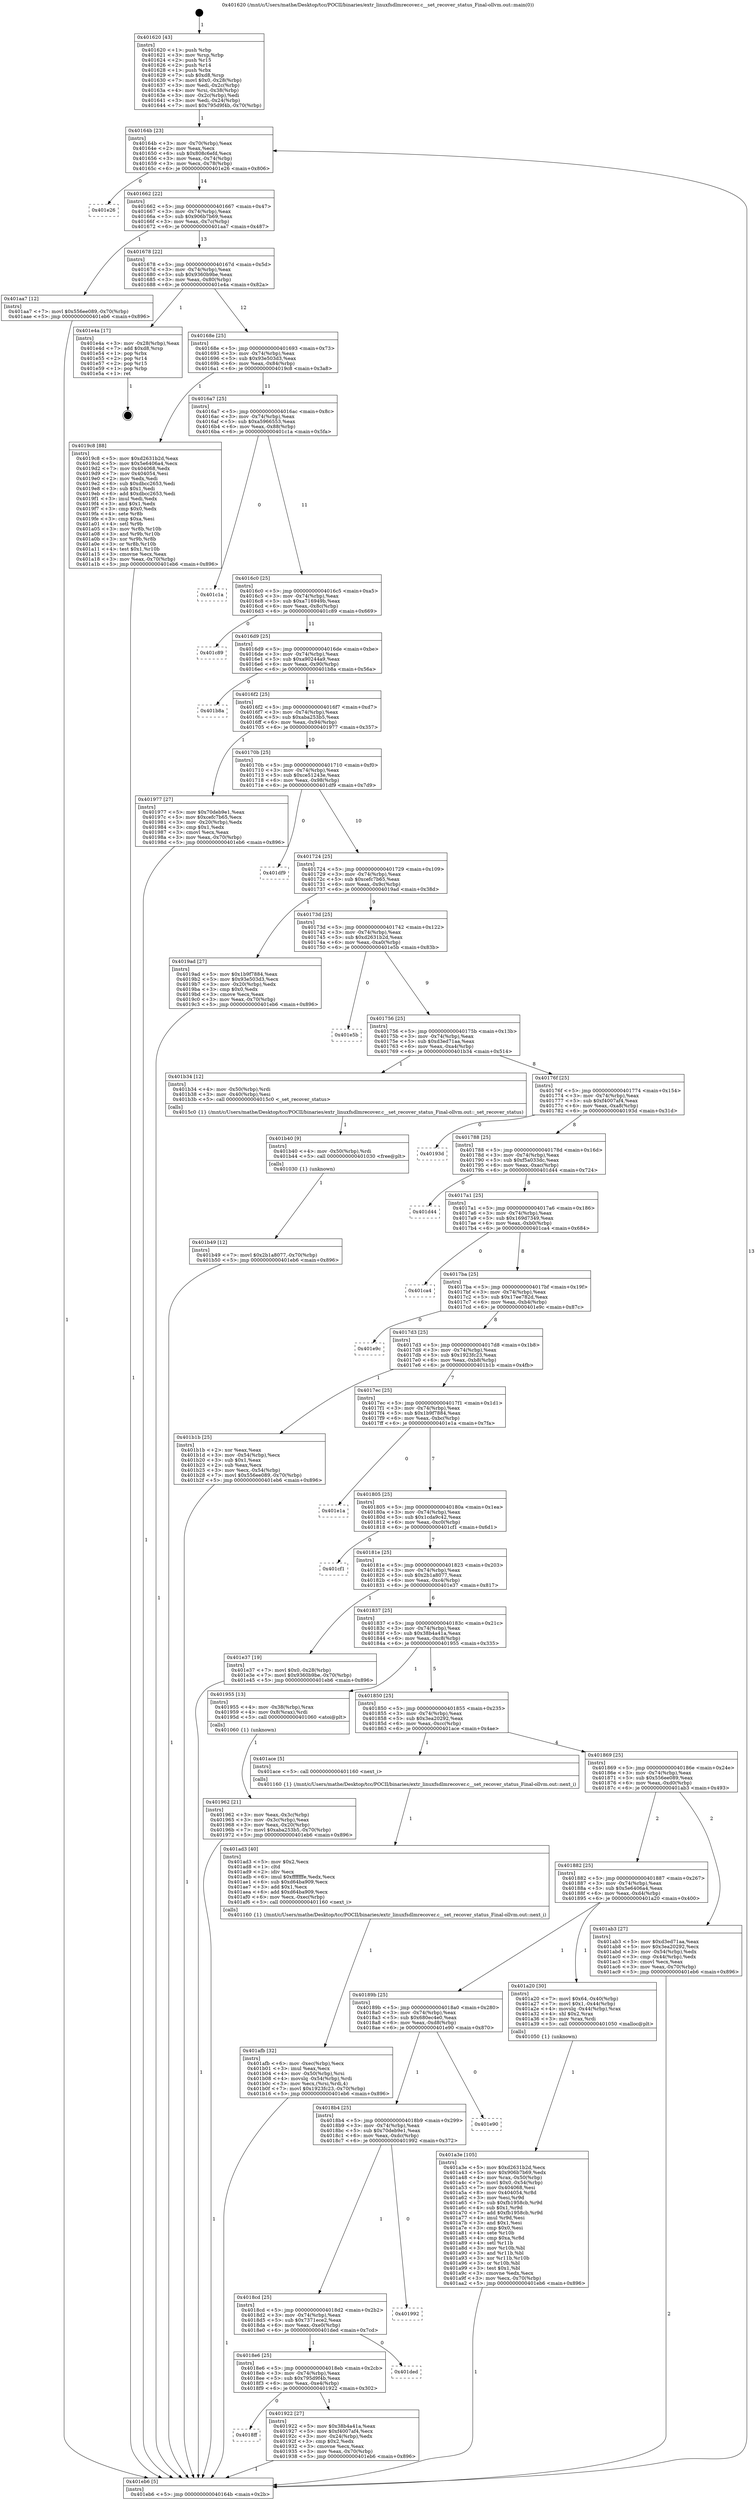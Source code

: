 digraph "0x401620" {
  label = "0x401620 (/mnt/c/Users/mathe/Desktop/tcc/POCII/binaries/extr_linuxfsdlmrecover.c__set_recover_status_Final-ollvm.out::main(0))"
  labelloc = "t"
  node[shape=record]

  Entry [label="",width=0.3,height=0.3,shape=circle,fillcolor=black,style=filled]
  "0x40164b" [label="{
     0x40164b [23]\l
     | [instrs]\l
     &nbsp;&nbsp;0x40164b \<+3\>: mov -0x70(%rbp),%eax\l
     &nbsp;&nbsp;0x40164e \<+2\>: mov %eax,%ecx\l
     &nbsp;&nbsp;0x401650 \<+6\>: sub $0x808c6efd,%ecx\l
     &nbsp;&nbsp;0x401656 \<+3\>: mov %eax,-0x74(%rbp)\l
     &nbsp;&nbsp;0x401659 \<+3\>: mov %ecx,-0x78(%rbp)\l
     &nbsp;&nbsp;0x40165c \<+6\>: je 0000000000401e26 \<main+0x806\>\l
  }"]
  "0x401e26" [label="{
     0x401e26\l
  }", style=dashed]
  "0x401662" [label="{
     0x401662 [22]\l
     | [instrs]\l
     &nbsp;&nbsp;0x401662 \<+5\>: jmp 0000000000401667 \<main+0x47\>\l
     &nbsp;&nbsp;0x401667 \<+3\>: mov -0x74(%rbp),%eax\l
     &nbsp;&nbsp;0x40166a \<+5\>: sub $0x906b7b69,%eax\l
     &nbsp;&nbsp;0x40166f \<+3\>: mov %eax,-0x7c(%rbp)\l
     &nbsp;&nbsp;0x401672 \<+6\>: je 0000000000401aa7 \<main+0x487\>\l
  }"]
  Exit [label="",width=0.3,height=0.3,shape=circle,fillcolor=black,style=filled,peripheries=2]
  "0x401aa7" [label="{
     0x401aa7 [12]\l
     | [instrs]\l
     &nbsp;&nbsp;0x401aa7 \<+7\>: movl $0x556ee089,-0x70(%rbp)\l
     &nbsp;&nbsp;0x401aae \<+5\>: jmp 0000000000401eb6 \<main+0x896\>\l
  }"]
  "0x401678" [label="{
     0x401678 [22]\l
     | [instrs]\l
     &nbsp;&nbsp;0x401678 \<+5\>: jmp 000000000040167d \<main+0x5d\>\l
     &nbsp;&nbsp;0x40167d \<+3\>: mov -0x74(%rbp),%eax\l
     &nbsp;&nbsp;0x401680 \<+5\>: sub $0x9360b9be,%eax\l
     &nbsp;&nbsp;0x401685 \<+3\>: mov %eax,-0x80(%rbp)\l
     &nbsp;&nbsp;0x401688 \<+6\>: je 0000000000401e4a \<main+0x82a\>\l
  }"]
  "0x401b49" [label="{
     0x401b49 [12]\l
     | [instrs]\l
     &nbsp;&nbsp;0x401b49 \<+7\>: movl $0x2b1a8077,-0x70(%rbp)\l
     &nbsp;&nbsp;0x401b50 \<+5\>: jmp 0000000000401eb6 \<main+0x896\>\l
  }"]
  "0x401e4a" [label="{
     0x401e4a [17]\l
     | [instrs]\l
     &nbsp;&nbsp;0x401e4a \<+3\>: mov -0x28(%rbp),%eax\l
     &nbsp;&nbsp;0x401e4d \<+7\>: add $0xd8,%rsp\l
     &nbsp;&nbsp;0x401e54 \<+1\>: pop %rbx\l
     &nbsp;&nbsp;0x401e55 \<+2\>: pop %r14\l
     &nbsp;&nbsp;0x401e57 \<+2\>: pop %r15\l
     &nbsp;&nbsp;0x401e59 \<+1\>: pop %rbp\l
     &nbsp;&nbsp;0x401e5a \<+1\>: ret\l
  }"]
  "0x40168e" [label="{
     0x40168e [25]\l
     | [instrs]\l
     &nbsp;&nbsp;0x40168e \<+5\>: jmp 0000000000401693 \<main+0x73\>\l
     &nbsp;&nbsp;0x401693 \<+3\>: mov -0x74(%rbp),%eax\l
     &nbsp;&nbsp;0x401696 \<+5\>: sub $0x93e503d3,%eax\l
     &nbsp;&nbsp;0x40169b \<+6\>: mov %eax,-0x84(%rbp)\l
     &nbsp;&nbsp;0x4016a1 \<+6\>: je 00000000004019c8 \<main+0x3a8\>\l
  }"]
  "0x401b40" [label="{
     0x401b40 [9]\l
     | [instrs]\l
     &nbsp;&nbsp;0x401b40 \<+4\>: mov -0x50(%rbp),%rdi\l
     &nbsp;&nbsp;0x401b44 \<+5\>: call 0000000000401030 \<free@plt\>\l
     | [calls]\l
     &nbsp;&nbsp;0x401030 \{1\} (unknown)\l
  }"]
  "0x4019c8" [label="{
     0x4019c8 [88]\l
     | [instrs]\l
     &nbsp;&nbsp;0x4019c8 \<+5\>: mov $0xd2631b2d,%eax\l
     &nbsp;&nbsp;0x4019cd \<+5\>: mov $0x5e6406a4,%ecx\l
     &nbsp;&nbsp;0x4019d2 \<+7\>: mov 0x404068,%edx\l
     &nbsp;&nbsp;0x4019d9 \<+7\>: mov 0x404054,%esi\l
     &nbsp;&nbsp;0x4019e0 \<+2\>: mov %edx,%edi\l
     &nbsp;&nbsp;0x4019e2 \<+6\>: sub $0xdbcc2653,%edi\l
     &nbsp;&nbsp;0x4019e8 \<+3\>: sub $0x1,%edi\l
     &nbsp;&nbsp;0x4019eb \<+6\>: add $0xdbcc2653,%edi\l
     &nbsp;&nbsp;0x4019f1 \<+3\>: imul %edi,%edx\l
     &nbsp;&nbsp;0x4019f4 \<+3\>: and $0x1,%edx\l
     &nbsp;&nbsp;0x4019f7 \<+3\>: cmp $0x0,%edx\l
     &nbsp;&nbsp;0x4019fa \<+4\>: sete %r8b\l
     &nbsp;&nbsp;0x4019fe \<+3\>: cmp $0xa,%esi\l
     &nbsp;&nbsp;0x401a01 \<+4\>: setl %r9b\l
     &nbsp;&nbsp;0x401a05 \<+3\>: mov %r8b,%r10b\l
     &nbsp;&nbsp;0x401a08 \<+3\>: and %r9b,%r10b\l
     &nbsp;&nbsp;0x401a0b \<+3\>: xor %r9b,%r8b\l
     &nbsp;&nbsp;0x401a0e \<+3\>: or %r8b,%r10b\l
     &nbsp;&nbsp;0x401a11 \<+4\>: test $0x1,%r10b\l
     &nbsp;&nbsp;0x401a15 \<+3\>: cmovne %ecx,%eax\l
     &nbsp;&nbsp;0x401a18 \<+3\>: mov %eax,-0x70(%rbp)\l
     &nbsp;&nbsp;0x401a1b \<+5\>: jmp 0000000000401eb6 \<main+0x896\>\l
  }"]
  "0x4016a7" [label="{
     0x4016a7 [25]\l
     | [instrs]\l
     &nbsp;&nbsp;0x4016a7 \<+5\>: jmp 00000000004016ac \<main+0x8c\>\l
     &nbsp;&nbsp;0x4016ac \<+3\>: mov -0x74(%rbp),%eax\l
     &nbsp;&nbsp;0x4016af \<+5\>: sub $0xa5966553,%eax\l
     &nbsp;&nbsp;0x4016b4 \<+6\>: mov %eax,-0x88(%rbp)\l
     &nbsp;&nbsp;0x4016ba \<+6\>: je 0000000000401c1a \<main+0x5fa\>\l
  }"]
  "0x401afb" [label="{
     0x401afb [32]\l
     | [instrs]\l
     &nbsp;&nbsp;0x401afb \<+6\>: mov -0xec(%rbp),%ecx\l
     &nbsp;&nbsp;0x401b01 \<+3\>: imul %eax,%ecx\l
     &nbsp;&nbsp;0x401b04 \<+4\>: mov -0x50(%rbp),%rsi\l
     &nbsp;&nbsp;0x401b08 \<+4\>: movslq -0x54(%rbp),%rdi\l
     &nbsp;&nbsp;0x401b0c \<+3\>: mov %ecx,(%rsi,%rdi,4)\l
     &nbsp;&nbsp;0x401b0f \<+7\>: movl $0x1923fc23,-0x70(%rbp)\l
     &nbsp;&nbsp;0x401b16 \<+5\>: jmp 0000000000401eb6 \<main+0x896\>\l
  }"]
  "0x401c1a" [label="{
     0x401c1a\l
  }", style=dashed]
  "0x4016c0" [label="{
     0x4016c0 [25]\l
     | [instrs]\l
     &nbsp;&nbsp;0x4016c0 \<+5\>: jmp 00000000004016c5 \<main+0xa5\>\l
     &nbsp;&nbsp;0x4016c5 \<+3\>: mov -0x74(%rbp),%eax\l
     &nbsp;&nbsp;0x4016c8 \<+5\>: sub $0xa716949b,%eax\l
     &nbsp;&nbsp;0x4016cd \<+6\>: mov %eax,-0x8c(%rbp)\l
     &nbsp;&nbsp;0x4016d3 \<+6\>: je 0000000000401c89 \<main+0x669\>\l
  }"]
  "0x401ad3" [label="{
     0x401ad3 [40]\l
     | [instrs]\l
     &nbsp;&nbsp;0x401ad3 \<+5\>: mov $0x2,%ecx\l
     &nbsp;&nbsp;0x401ad8 \<+1\>: cltd\l
     &nbsp;&nbsp;0x401ad9 \<+2\>: idiv %ecx\l
     &nbsp;&nbsp;0x401adb \<+6\>: imul $0xfffffffe,%edx,%ecx\l
     &nbsp;&nbsp;0x401ae1 \<+6\>: sub $0xd64ba909,%ecx\l
     &nbsp;&nbsp;0x401ae7 \<+3\>: add $0x1,%ecx\l
     &nbsp;&nbsp;0x401aea \<+6\>: add $0xd64ba909,%ecx\l
     &nbsp;&nbsp;0x401af0 \<+6\>: mov %ecx,-0xec(%rbp)\l
     &nbsp;&nbsp;0x401af6 \<+5\>: call 0000000000401160 \<next_i\>\l
     | [calls]\l
     &nbsp;&nbsp;0x401160 \{1\} (/mnt/c/Users/mathe/Desktop/tcc/POCII/binaries/extr_linuxfsdlmrecover.c__set_recover_status_Final-ollvm.out::next_i)\l
  }"]
  "0x401c89" [label="{
     0x401c89\l
  }", style=dashed]
  "0x4016d9" [label="{
     0x4016d9 [25]\l
     | [instrs]\l
     &nbsp;&nbsp;0x4016d9 \<+5\>: jmp 00000000004016de \<main+0xbe\>\l
     &nbsp;&nbsp;0x4016de \<+3\>: mov -0x74(%rbp),%eax\l
     &nbsp;&nbsp;0x4016e1 \<+5\>: sub $0xa90244a9,%eax\l
     &nbsp;&nbsp;0x4016e6 \<+6\>: mov %eax,-0x90(%rbp)\l
     &nbsp;&nbsp;0x4016ec \<+6\>: je 0000000000401b8a \<main+0x56a\>\l
  }"]
  "0x401a3e" [label="{
     0x401a3e [105]\l
     | [instrs]\l
     &nbsp;&nbsp;0x401a3e \<+5\>: mov $0xd2631b2d,%ecx\l
     &nbsp;&nbsp;0x401a43 \<+5\>: mov $0x906b7b69,%edx\l
     &nbsp;&nbsp;0x401a48 \<+4\>: mov %rax,-0x50(%rbp)\l
     &nbsp;&nbsp;0x401a4c \<+7\>: movl $0x0,-0x54(%rbp)\l
     &nbsp;&nbsp;0x401a53 \<+7\>: mov 0x404068,%esi\l
     &nbsp;&nbsp;0x401a5a \<+8\>: mov 0x404054,%r8d\l
     &nbsp;&nbsp;0x401a62 \<+3\>: mov %esi,%r9d\l
     &nbsp;&nbsp;0x401a65 \<+7\>: sub $0xfb1958cb,%r9d\l
     &nbsp;&nbsp;0x401a6c \<+4\>: sub $0x1,%r9d\l
     &nbsp;&nbsp;0x401a70 \<+7\>: add $0xfb1958cb,%r9d\l
     &nbsp;&nbsp;0x401a77 \<+4\>: imul %r9d,%esi\l
     &nbsp;&nbsp;0x401a7b \<+3\>: and $0x1,%esi\l
     &nbsp;&nbsp;0x401a7e \<+3\>: cmp $0x0,%esi\l
     &nbsp;&nbsp;0x401a81 \<+4\>: sete %r10b\l
     &nbsp;&nbsp;0x401a85 \<+4\>: cmp $0xa,%r8d\l
     &nbsp;&nbsp;0x401a89 \<+4\>: setl %r11b\l
     &nbsp;&nbsp;0x401a8d \<+3\>: mov %r10b,%bl\l
     &nbsp;&nbsp;0x401a90 \<+3\>: and %r11b,%bl\l
     &nbsp;&nbsp;0x401a93 \<+3\>: xor %r11b,%r10b\l
     &nbsp;&nbsp;0x401a96 \<+3\>: or %r10b,%bl\l
     &nbsp;&nbsp;0x401a99 \<+3\>: test $0x1,%bl\l
     &nbsp;&nbsp;0x401a9c \<+3\>: cmovne %edx,%ecx\l
     &nbsp;&nbsp;0x401a9f \<+3\>: mov %ecx,-0x70(%rbp)\l
     &nbsp;&nbsp;0x401aa2 \<+5\>: jmp 0000000000401eb6 \<main+0x896\>\l
  }"]
  "0x401b8a" [label="{
     0x401b8a\l
  }", style=dashed]
  "0x4016f2" [label="{
     0x4016f2 [25]\l
     | [instrs]\l
     &nbsp;&nbsp;0x4016f2 \<+5\>: jmp 00000000004016f7 \<main+0xd7\>\l
     &nbsp;&nbsp;0x4016f7 \<+3\>: mov -0x74(%rbp),%eax\l
     &nbsp;&nbsp;0x4016fa \<+5\>: sub $0xaba253b5,%eax\l
     &nbsp;&nbsp;0x4016ff \<+6\>: mov %eax,-0x94(%rbp)\l
     &nbsp;&nbsp;0x401705 \<+6\>: je 0000000000401977 \<main+0x357\>\l
  }"]
  "0x401962" [label="{
     0x401962 [21]\l
     | [instrs]\l
     &nbsp;&nbsp;0x401962 \<+3\>: mov %eax,-0x3c(%rbp)\l
     &nbsp;&nbsp;0x401965 \<+3\>: mov -0x3c(%rbp),%eax\l
     &nbsp;&nbsp;0x401968 \<+3\>: mov %eax,-0x20(%rbp)\l
     &nbsp;&nbsp;0x40196b \<+7\>: movl $0xaba253b5,-0x70(%rbp)\l
     &nbsp;&nbsp;0x401972 \<+5\>: jmp 0000000000401eb6 \<main+0x896\>\l
  }"]
  "0x401977" [label="{
     0x401977 [27]\l
     | [instrs]\l
     &nbsp;&nbsp;0x401977 \<+5\>: mov $0x70deb9e1,%eax\l
     &nbsp;&nbsp;0x40197c \<+5\>: mov $0xcefc7b65,%ecx\l
     &nbsp;&nbsp;0x401981 \<+3\>: mov -0x20(%rbp),%edx\l
     &nbsp;&nbsp;0x401984 \<+3\>: cmp $0x1,%edx\l
     &nbsp;&nbsp;0x401987 \<+3\>: cmovl %ecx,%eax\l
     &nbsp;&nbsp;0x40198a \<+3\>: mov %eax,-0x70(%rbp)\l
     &nbsp;&nbsp;0x40198d \<+5\>: jmp 0000000000401eb6 \<main+0x896\>\l
  }"]
  "0x40170b" [label="{
     0x40170b [25]\l
     | [instrs]\l
     &nbsp;&nbsp;0x40170b \<+5\>: jmp 0000000000401710 \<main+0xf0\>\l
     &nbsp;&nbsp;0x401710 \<+3\>: mov -0x74(%rbp),%eax\l
     &nbsp;&nbsp;0x401713 \<+5\>: sub $0xce51243e,%eax\l
     &nbsp;&nbsp;0x401718 \<+6\>: mov %eax,-0x98(%rbp)\l
     &nbsp;&nbsp;0x40171e \<+6\>: je 0000000000401df9 \<main+0x7d9\>\l
  }"]
  "0x401620" [label="{
     0x401620 [43]\l
     | [instrs]\l
     &nbsp;&nbsp;0x401620 \<+1\>: push %rbp\l
     &nbsp;&nbsp;0x401621 \<+3\>: mov %rsp,%rbp\l
     &nbsp;&nbsp;0x401624 \<+2\>: push %r15\l
     &nbsp;&nbsp;0x401626 \<+2\>: push %r14\l
     &nbsp;&nbsp;0x401628 \<+1\>: push %rbx\l
     &nbsp;&nbsp;0x401629 \<+7\>: sub $0xd8,%rsp\l
     &nbsp;&nbsp;0x401630 \<+7\>: movl $0x0,-0x28(%rbp)\l
     &nbsp;&nbsp;0x401637 \<+3\>: mov %edi,-0x2c(%rbp)\l
     &nbsp;&nbsp;0x40163a \<+4\>: mov %rsi,-0x38(%rbp)\l
     &nbsp;&nbsp;0x40163e \<+3\>: mov -0x2c(%rbp),%edi\l
     &nbsp;&nbsp;0x401641 \<+3\>: mov %edi,-0x24(%rbp)\l
     &nbsp;&nbsp;0x401644 \<+7\>: movl $0x795d9f4b,-0x70(%rbp)\l
  }"]
  "0x401df9" [label="{
     0x401df9\l
  }", style=dashed]
  "0x401724" [label="{
     0x401724 [25]\l
     | [instrs]\l
     &nbsp;&nbsp;0x401724 \<+5\>: jmp 0000000000401729 \<main+0x109\>\l
     &nbsp;&nbsp;0x401729 \<+3\>: mov -0x74(%rbp),%eax\l
     &nbsp;&nbsp;0x40172c \<+5\>: sub $0xcefc7b65,%eax\l
     &nbsp;&nbsp;0x401731 \<+6\>: mov %eax,-0x9c(%rbp)\l
     &nbsp;&nbsp;0x401737 \<+6\>: je 00000000004019ad \<main+0x38d\>\l
  }"]
  "0x401eb6" [label="{
     0x401eb6 [5]\l
     | [instrs]\l
     &nbsp;&nbsp;0x401eb6 \<+5\>: jmp 000000000040164b \<main+0x2b\>\l
  }"]
  "0x4019ad" [label="{
     0x4019ad [27]\l
     | [instrs]\l
     &nbsp;&nbsp;0x4019ad \<+5\>: mov $0x1b9f7884,%eax\l
     &nbsp;&nbsp;0x4019b2 \<+5\>: mov $0x93e503d3,%ecx\l
     &nbsp;&nbsp;0x4019b7 \<+3\>: mov -0x20(%rbp),%edx\l
     &nbsp;&nbsp;0x4019ba \<+3\>: cmp $0x0,%edx\l
     &nbsp;&nbsp;0x4019bd \<+3\>: cmove %ecx,%eax\l
     &nbsp;&nbsp;0x4019c0 \<+3\>: mov %eax,-0x70(%rbp)\l
     &nbsp;&nbsp;0x4019c3 \<+5\>: jmp 0000000000401eb6 \<main+0x896\>\l
  }"]
  "0x40173d" [label="{
     0x40173d [25]\l
     | [instrs]\l
     &nbsp;&nbsp;0x40173d \<+5\>: jmp 0000000000401742 \<main+0x122\>\l
     &nbsp;&nbsp;0x401742 \<+3\>: mov -0x74(%rbp),%eax\l
     &nbsp;&nbsp;0x401745 \<+5\>: sub $0xd2631b2d,%eax\l
     &nbsp;&nbsp;0x40174a \<+6\>: mov %eax,-0xa0(%rbp)\l
     &nbsp;&nbsp;0x401750 \<+6\>: je 0000000000401e5b \<main+0x83b\>\l
  }"]
  "0x4018ff" [label="{
     0x4018ff\l
  }", style=dashed]
  "0x401e5b" [label="{
     0x401e5b\l
  }", style=dashed]
  "0x401756" [label="{
     0x401756 [25]\l
     | [instrs]\l
     &nbsp;&nbsp;0x401756 \<+5\>: jmp 000000000040175b \<main+0x13b\>\l
     &nbsp;&nbsp;0x40175b \<+3\>: mov -0x74(%rbp),%eax\l
     &nbsp;&nbsp;0x40175e \<+5\>: sub $0xd3ed71aa,%eax\l
     &nbsp;&nbsp;0x401763 \<+6\>: mov %eax,-0xa4(%rbp)\l
     &nbsp;&nbsp;0x401769 \<+6\>: je 0000000000401b34 \<main+0x514\>\l
  }"]
  "0x401922" [label="{
     0x401922 [27]\l
     | [instrs]\l
     &nbsp;&nbsp;0x401922 \<+5\>: mov $0x38b4a41a,%eax\l
     &nbsp;&nbsp;0x401927 \<+5\>: mov $0xf4007af4,%ecx\l
     &nbsp;&nbsp;0x40192c \<+3\>: mov -0x24(%rbp),%edx\l
     &nbsp;&nbsp;0x40192f \<+3\>: cmp $0x2,%edx\l
     &nbsp;&nbsp;0x401932 \<+3\>: cmovne %ecx,%eax\l
     &nbsp;&nbsp;0x401935 \<+3\>: mov %eax,-0x70(%rbp)\l
     &nbsp;&nbsp;0x401938 \<+5\>: jmp 0000000000401eb6 \<main+0x896\>\l
  }"]
  "0x401b34" [label="{
     0x401b34 [12]\l
     | [instrs]\l
     &nbsp;&nbsp;0x401b34 \<+4\>: mov -0x50(%rbp),%rdi\l
     &nbsp;&nbsp;0x401b38 \<+3\>: mov -0x40(%rbp),%esi\l
     &nbsp;&nbsp;0x401b3b \<+5\>: call 00000000004015c0 \<_set_recover_status\>\l
     | [calls]\l
     &nbsp;&nbsp;0x4015c0 \{1\} (/mnt/c/Users/mathe/Desktop/tcc/POCII/binaries/extr_linuxfsdlmrecover.c__set_recover_status_Final-ollvm.out::_set_recover_status)\l
  }"]
  "0x40176f" [label="{
     0x40176f [25]\l
     | [instrs]\l
     &nbsp;&nbsp;0x40176f \<+5\>: jmp 0000000000401774 \<main+0x154\>\l
     &nbsp;&nbsp;0x401774 \<+3\>: mov -0x74(%rbp),%eax\l
     &nbsp;&nbsp;0x401777 \<+5\>: sub $0xf4007af4,%eax\l
     &nbsp;&nbsp;0x40177c \<+6\>: mov %eax,-0xa8(%rbp)\l
     &nbsp;&nbsp;0x401782 \<+6\>: je 000000000040193d \<main+0x31d\>\l
  }"]
  "0x4018e6" [label="{
     0x4018e6 [25]\l
     | [instrs]\l
     &nbsp;&nbsp;0x4018e6 \<+5\>: jmp 00000000004018eb \<main+0x2cb\>\l
     &nbsp;&nbsp;0x4018eb \<+3\>: mov -0x74(%rbp),%eax\l
     &nbsp;&nbsp;0x4018ee \<+5\>: sub $0x795d9f4b,%eax\l
     &nbsp;&nbsp;0x4018f3 \<+6\>: mov %eax,-0xe4(%rbp)\l
     &nbsp;&nbsp;0x4018f9 \<+6\>: je 0000000000401922 \<main+0x302\>\l
  }"]
  "0x40193d" [label="{
     0x40193d\l
  }", style=dashed]
  "0x401788" [label="{
     0x401788 [25]\l
     | [instrs]\l
     &nbsp;&nbsp;0x401788 \<+5\>: jmp 000000000040178d \<main+0x16d\>\l
     &nbsp;&nbsp;0x40178d \<+3\>: mov -0x74(%rbp),%eax\l
     &nbsp;&nbsp;0x401790 \<+5\>: sub $0xf5a033dc,%eax\l
     &nbsp;&nbsp;0x401795 \<+6\>: mov %eax,-0xac(%rbp)\l
     &nbsp;&nbsp;0x40179b \<+6\>: je 0000000000401d44 \<main+0x724\>\l
  }"]
  "0x401ded" [label="{
     0x401ded\l
  }", style=dashed]
  "0x401d44" [label="{
     0x401d44\l
  }", style=dashed]
  "0x4017a1" [label="{
     0x4017a1 [25]\l
     | [instrs]\l
     &nbsp;&nbsp;0x4017a1 \<+5\>: jmp 00000000004017a6 \<main+0x186\>\l
     &nbsp;&nbsp;0x4017a6 \<+3\>: mov -0x74(%rbp),%eax\l
     &nbsp;&nbsp;0x4017a9 \<+5\>: sub $0x169d7349,%eax\l
     &nbsp;&nbsp;0x4017ae \<+6\>: mov %eax,-0xb0(%rbp)\l
     &nbsp;&nbsp;0x4017b4 \<+6\>: je 0000000000401ca4 \<main+0x684\>\l
  }"]
  "0x4018cd" [label="{
     0x4018cd [25]\l
     | [instrs]\l
     &nbsp;&nbsp;0x4018cd \<+5\>: jmp 00000000004018d2 \<main+0x2b2\>\l
     &nbsp;&nbsp;0x4018d2 \<+3\>: mov -0x74(%rbp),%eax\l
     &nbsp;&nbsp;0x4018d5 \<+5\>: sub $0x7371ece2,%eax\l
     &nbsp;&nbsp;0x4018da \<+6\>: mov %eax,-0xe0(%rbp)\l
     &nbsp;&nbsp;0x4018e0 \<+6\>: je 0000000000401ded \<main+0x7cd\>\l
  }"]
  "0x401ca4" [label="{
     0x401ca4\l
  }", style=dashed]
  "0x4017ba" [label="{
     0x4017ba [25]\l
     | [instrs]\l
     &nbsp;&nbsp;0x4017ba \<+5\>: jmp 00000000004017bf \<main+0x19f\>\l
     &nbsp;&nbsp;0x4017bf \<+3\>: mov -0x74(%rbp),%eax\l
     &nbsp;&nbsp;0x4017c2 \<+5\>: sub $0x17ee782d,%eax\l
     &nbsp;&nbsp;0x4017c7 \<+6\>: mov %eax,-0xb4(%rbp)\l
     &nbsp;&nbsp;0x4017cd \<+6\>: je 0000000000401e9c \<main+0x87c\>\l
  }"]
  "0x401992" [label="{
     0x401992\l
  }", style=dashed]
  "0x401e9c" [label="{
     0x401e9c\l
  }", style=dashed]
  "0x4017d3" [label="{
     0x4017d3 [25]\l
     | [instrs]\l
     &nbsp;&nbsp;0x4017d3 \<+5\>: jmp 00000000004017d8 \<main+0x1b8\>\l
     &nbsp;&nbsp;0x4017d8 \<+3\>: mov -0x74(%rbp),%eax\l
     &nbsp;&nbsp;0x4017db \<+5\>: sub $0x1923fc23,%eax\l
     &nbsp;&nbsp;0x4017e0 \<+6\>: mov %eax,-0xb8(%rbp)\l
     &nbsp;&nbsp;0x4017e6 \<+6\>: je 0000000000401b1b \<main+0x4fb\>\l
  }"]
  "0x4018b4" [label="{
     0x4018b4 [25]\l
     | [instrs]\l
     &nbsp;&nbsp;0x4018b4 \<+5\>: jmp 00000000004018b9 \<main+0x299\>\l
     &nbsp;&nbsp;0x4018b9 \<+3\>: mov -0x74(%rbp),%eax\l
     &nbsp;&nbsp;0x4018bc \<+5\>: sub $0x70deb9e1,%eax\l
     &nbsp;&nbsp;0x4018c1 \<+6\>: mov %eax,-0xdc(%rbp)\l
     &nbsp;&nbsp;0x4018c7 \<+6\>: je 0000000000401992 \<main+0x372\>\l
  }"]
  "0x401b1b" [label="{
     0x401b1b [25]\l
     | [instrs]\l
     &nbsp;&nbsp;0x401b1b \<+2\>: xor %eax,%eax\l
     &nbsp;&nbsp;0x401b1d \<+3\>: mov -0x54(%rbp),%ecx\l
     &nbsp;&nbsp;0x401b20 \<+3\>: sub $0x1,%eax\l
     &nbsp;&nbsp;0x401b23 \<+2\>: sub %eax,%ecx\l
     &nbsp;&nbsp;0x401b25 \<+3\>: mov %ecx,-0x54(%rbp)\l
     &nbsp;&nbsp;0x401b28 \<+7\>: movl $0x556ee089,-0x70(%rbp)\l
     &nbsp;&nbsp;0x401b2f \<+5\>: jmp 0000000000401eb6 \<main+0x896\>\l
  }"]
  "0x4017ec" [label="{
     0x4017ec [25]\l
     | [instrs]\l
     &nbsp;&nbsp;0x4017ec \<+5\>: jmp 00000000004017f1 \<main+0x1d1\>\l
     &nbsp;&nbsp;0x4017f1 \<+3\>: mov -0x74(%rbp),%eax\l
     &nbsp;&nbsp;0x4017f4 \<+5\>: sub $0x1b9f7884,%eax\l
     &nbsp;&nbsp;0x4017f9 \<+6\>: mov %eax,-0xbc(%rbp)\l
     &nbsp;&nbsp;0x4017ff \<+6\>: je 0000000000401e1a \<main+0x7fa\>\l
  }"]
  "0x401e90" [label="{
     0x401e90\l
  }", style=dashed]
  "0x401e1a" [label="{
     0x401e1a\l
  }", style=dashed]
  "0x401805" [label="{
     0x401805 [25]\l
     | [instrs]\l
     &nbsp;&nbsp;0x401805 \<+5\>: jmp 000000000040180a \<main+0x1ea\>\l
     &nbsp;&nbsp;0x40180a \<+3\>: mov -0x74(%rbp),%eax\l
     &nbsp;&nbsp;0x40180d \<+5\>: sub $0x1cda9c42,%eax\l
     &nbsp;&nbsp;0x401812 \<+6\>: mov %eax,-0xc0(%rbp)\l
     &nbsp;&nbsp;0x401818 \<+6\>: je 0000000000401cf1 \<main+0x6d1\>\l
  }"]
  "0x40189b" [label="{
     0x40189b [25]\l
     | [instrs]\l
     &nbsp;&nbsp;0x40189b \<+5\>: jmp 00000000004018a0 \<main+0x280\>\l
     &nbsp;&nbsp;0x4018a0 \<+3\>: mov -0x74(%rbp),%eax\l
     &nbsp;&nbsp;0x4018a3 \<+5\>: sub $0x680ec4e0,%eax\l
     &nbsp;&nbsp;0x4018a8 \<+6\>: mov %eax,-0xd8(%rbp)\l
     &nbsp;&nbsp;0x4018ae \<+6\>: je 0000000000401e90 \<main+0x870\>\l
  }"]
  "0x401cf1" [label="{
     0x401cf1\l
  }", style=dashed]
  "0x40181e" [label="{
     0x40181e [25]\l
     | [instrs]\l
     &nbsp;&nbsp;0x40181e \<+5\>: jmp 0000000000401823 \<main+0x203\>\l
     &nbsp;&nbsp;0x401823 \<+3\>: mov -0x74(%rbp),%eax\l
     &nbsp;&nbsp;0x401826 \<+5\>: sub $0x2b1a8077,%eax\l
     &nbsp;&nbsp;0x40182b \<+6\>: mov %eax,-0xc4(%rbp)\l
     &nbsp;&nbsp;0x401831 \<+6\>: je 0000000000401e37 \<main+0x817\>\l
  }"]
  "0x401a20" [label="{
     0x401a20 [30]\l
     | [instrs]\l
     &nbsp;&nbsp;0x401a20 \<+7\>: movl $0x64,-0x40(%rbp)\l
     &nbsp;&nbsp;0x401a27 \<+7\>: movl $0x1,-0x44(%rbp)\l
     &nbsp;&nbsp;0x401a2e \<+4\>: movslq -0x44(%rbp),%rax\l
     &nbsp;&nbsp;0x401a32 \<+4\>: shl $0x2,%rax\l
     &nbsp;&nbsp;0x401a36 \<+3\>: mov %rax,%rdi\l
     &nbsp;&nbsp;0x401a39 \<+5\>: call 0000000000401050 \<malloc@plt\>\l
     | [calls]\l
     &nbsp;&nbsp;0x401050 \{1\} (unknown)\l
  }"]
  "0x401e37" [label="{
     0x401e37 [19]\l
     | [instrs]\l
     &nbsp;&nbsp;0x401e37 \<+7\>: movl $0x0,-0x28(%rbp)\l
     &nbsp;&nbsp;0x401e3e \<+7\>: movl $0x9360b9be,-0x70(%rbp)\l
     &nbsp;&nbsp;0x401e45 \<+5\>: jmp 0000000000401eb6 \<main+0x896\>\l
  }"]
  "0x401837" [label="{
     0x401837 [25]\l
     | [instrs]\l
     &nbsp;&nbsp;0x401837 \<+5\>: jmp 000000000040183c \<main+0x21c\>\l
     &nbsp;&nbsp;0x40183c \<+3\>: mov -0x74(%rbp),%eax\l
     &nbsp;&nbsp;0x40183f \<+5\>: sub $0x38b4a41a,%eax\l
     &nbsp;&nbsp;0x401844 \<+6\>: mov %eax,-0xc8(%rbp)\l
     &nbsp;&nbsp;0x40184a \<+6\>: je 0000000000401955 \<main+0x335\>\l
  }"]
  "0x401882" [label="{
     0x401882 [25]\l
     | [instrs]\l
     &nbsp;&nbsp;0x401882 \<+5\>: jmp 0000000000401887 \<main+0x267\>\l
     &nbsp;&nbsp;0x401887 \<+3\>: mov -0x74(%rbp),%eax\l
     &nbsp;&nbsp;0x40188a \<+5\>: sub $0x5e6406a4,%eax\l
     &nbsp;&nbsp;0x40188f \<+6\>: mov %eax,-0xd4(%rbp)\l
     &nbsp;&nbsp;0x401895 \<+6\>: je 0000000000401a20 \<main+0x400\>\l
  }"]
  "0x401955" [label="{
     0x401955 [13]\l
     | [instrs]\l
     &nbsp;&nbsp;0x401955 \<+4\>: mov -0x38(%rbp),%rax\l
     &nbsp;&nbsp;0x401959 \<+4\>: mov 0x8(%rax),%rdi\l
     &nbsp;&nbsp;0x40195d \<+5\>: call 0000000000401060 \<atoi@plt\>\l
     | [calls]\l
     &nbsp;&nbsp;0x401060 \{1\} (unknown)\l
  }"]
  "0x401850" [label="{
     0x401850 [25]\l
     | [instrs]\l
     &nbsp;&nbsp;0x401850 \<+5\>: jmp 0000000000401855 \<main+0x235\>\l
     &nbsp;&nbsp;0x401855 \<+3\>: mov -0x74(%rbp),%eax\l
     &nbsp;&nbsp;0x401858 \<+5\>: sub $0x3ea20292,%eax\l
     &nbsp;&nbsp;0x40185d \<+6\>: mov %eax,-0xcc(%rbp)\l
     &nbsp;&nbsp;0x401863 \<+6\>: je 0000000000401ace \<main+0x4ae\>\l
  }"]
  "0x401ab3" [label="{
     0x401ab3 [27]\l
     | [instrs]\l
     &nbsp;&nbsp;0x401ab3 \<+5\>: mov $0xd3ed71aa,%eax\l
     &nbsp;&nbsp;0x401ab8 \<+5\>: mov $0x3ea20292,%ecx\l
     &nbsp;&nbsp;0x401abd \<+3\>: mov -0x54(%rbp),%edx\l
     &nbsp;&nbsp;0x401ac0 \<+3\>: cmp -0x44(%rbp),%edx\l
     &nbsp;&nbsp;0x401ac3 \<+3\>: cmovl %ecx,%eax\l
     &nbsp;&nbsp;0x401ac6 \<+3\>: mov %eax,-0x70(%rbp)\l
     &nbsp;&nbsp;0x401ac9 \<+5\>: jmp 0000000000401eb6 \<main+0x896\>\l
  }"]
  "0x401ace" [label="{
     0x401ace [5]\l
     | [instrs]\l
     &nbsp;&nbsp;0x401ace \<+5\>: call 0000000000401160 \<next_i\>\l
     | [calls]\l
     &nbsp;&nbsp;0x401160 \{1\} (/mnt/c/Users/mathe/Desktop/tcc/POCII/binaries/extr_linuxfsdlmrecover.c__set_recover_status_Final-ollvm.out::next_i)\l
  }"]
  "0x401869" [label="{
     0x401869 [25]\l
     | [instrs]\l
     &nbsp;&nbsp;0x401869 \<+5\>: jmp 000000000040186e \<main+0x24e\>\l
     &nbsp;&nbsp;0x40186e \<+3\>: mov -0x74(%rbp),%eax\l
     &nbsp;&nbsp;0x401871 \<+5\>: sub $0x556ee089,%eax\l
     &nbsp;&nbsp;0x401876 \<+6\>: mov %eax,-0xd0(%rbp)\l
     &nbsp;&nbsp;0x40187c \<+6\>: je 0000000000401ab3 \<main+0x493\>\l
  }"]
  Entry -> "0x401620" [label=" 1"]
  "0x40164b" -> "0x401e26" [label=" 0"]
  "0x40164b" -> "0x401662" [label=" 14"]
  "0x401e4a" -> Exit [label=" 1"]
  "0x401662" -> "0x401aa7" [label=" 1"]
  "0x401662" -> "0x401678" [label=" 13"]
  "0x401e37" -> "0x401eb6" [label=" 1"]
  "0x401678" -> "0x401e4a" [label=" 1"]
  "0x401678" -> "0x40168e" [label=" 12"]
  "0x401b49" -> "0x401eb6" [label=" 1"]
  "0x40168e" -> "0x4019c8" [label=" 1"]
  "0x40168e" -> "0x4016a7" [label=" 11"]
  "0x401b40" -> "0x401b49" [label=" 1"]
  "0x4016a7" -> "0x401c1a" [label=" 0"]
  "0x4016a7" -> "0x4016c0" [label=" 11"]
  "0x401b34" -> "0x401b40" [label=" 1"]
  "0x4016c0" -> "0x401c89" [label=" 0"]
  "0x4016c0" -> "0x4016d9" [label=" 11"]
  "0x401b1b" -> "0x401eb6" [label=" 1"]
  "0x4016d9" -> "0x401b8a" [label=" 0"]
  "0x4016d9" -> "0x4016f2" [label=" 11"]
  "0x401afb" -> "0x401eb6" [label=" 1"]
  "0x4016f2" -> "0x401977" [label=" 1"]
  "0x4016f2" -> "0x40170b" [label=" 10"]
  "0x401ad3" -> "0x401afb" [label=" 1"]
  "0x40170b" -> "0x401df9" [label=" 0"]
  "0x40170b" -> "0x401724" [label=" 10"]
  "0x401ace" -> "0x401ad3" [label=" 1"]
  "0x401724" -> "0x4019ad" [label=" 1"]
  "0x401724" -> "0x40173d" [label=" 9"]
  "0x401ab3" -> "0x401eb6" [label=" 2"]
  "0x40173d" -> "0x401e5b" [label=" 0"]
  "0x40173d" -> "0x401756" [label=" 9"]
  "0x401aa7" -> "0x401eb6" [label=" 1"]
  "0x401756" -> "0x401b34" [label=" 1"]
  "0x401756" -> "0x40176f" [label=" 8"]
  "0x401a3e" -> "0x401eb6" [label=" 1"]
  "0x40176f" -> "0x40193d" [label=" 0"]
  "0x40176f" -> "0x401788" [label=" 8"]
  "0x4019c8" -> "0x401eb6" [label=" 1"]
  "0x401788" -> "0x401d44" [label=" 0"]
  "0x401788" -> "0x4017a1" [label=" 8"]
  "0x4019ad" -> "0x401eb6" [label=" 1"]
  "0x4017a1" -> "0x401ca4" [label=" 0"]
  "0x4017a1" -> "0x4017ba" [label=" 8"]
  "0x401962" -> "0x401eb6" [label=" 1"]
  "0x4017ba" -> "0x401e9c" [label=" 0"]
  "0x4017ba" -> "0x4017d3" [label=" 8"]
  "0x401955" -> "0x401962" [label=" 1"]
  "0x4017d3" -> "0x401b1b" [label=" 1"]
  "0x4017d3" -> "0x4017ec" [label=" 7"]
  "0x401620" -> "0x40164b" [label=" 1"]
  "0x4017ec" -> "0x401e1a" [label=" 0"]
  "0x4017ec" -> "0x401805" [label=" 7"]
  "0x401922" -> "0x401eb6" [label=" 1"]
  "0x401805" -> "0x401cf1" [label=" 0"]
  "0x401805" -> "0x40181e" [label=" 7"]
  "0x4018e6" -> "0x401922" [label=" 1"]
  "0x40181e" -> "0x401e37" [label=" 1"]
  "0x40181e" -> "0x401837" [label=" 6"]
  "0x401a20" -> "0x401a3e" [label=" 1"]
  "0x401837" -> "0x401955" [label=" 1"]
  "0x401837" -> "0x401850" [label=" 5"]
  "0x4018cd" -> "0x401ded" [label=" 0"]
  "0x401850" -> "0x401ace" [label=" 1"]
  "0x401850" -> "0x401869" [label=" 4"]
  "0x401977" -> "0x401eb6" [label=" 1"]
  "0x401869" -> "0x401ab3" [label=" 2"]
  "0x401869" -> "0x401882" [label=" 2"]
  "0x4018cd" -> "0x4018e6" [label=" 1"]
  "0x401882" -> "0x401a20" [label=" 1"]
  "0x401882" -> "0x40189b" [label=" 1"]
  "0x4018e6" -> "0x4018ff" [label=" 0"]
  "0x40189b" -> "0x401e90" [label=" 0"]
  "0x40189b" -> "0x4018b4" [label=" 1"]
  "0x401eb6" -> "0x40164b" [label=" 13"]
  "0x4018b4" -> "0x401992" [label=" 0"]
  "0x4018b4" -> "0x4018cd" [label=" 1"]
}

